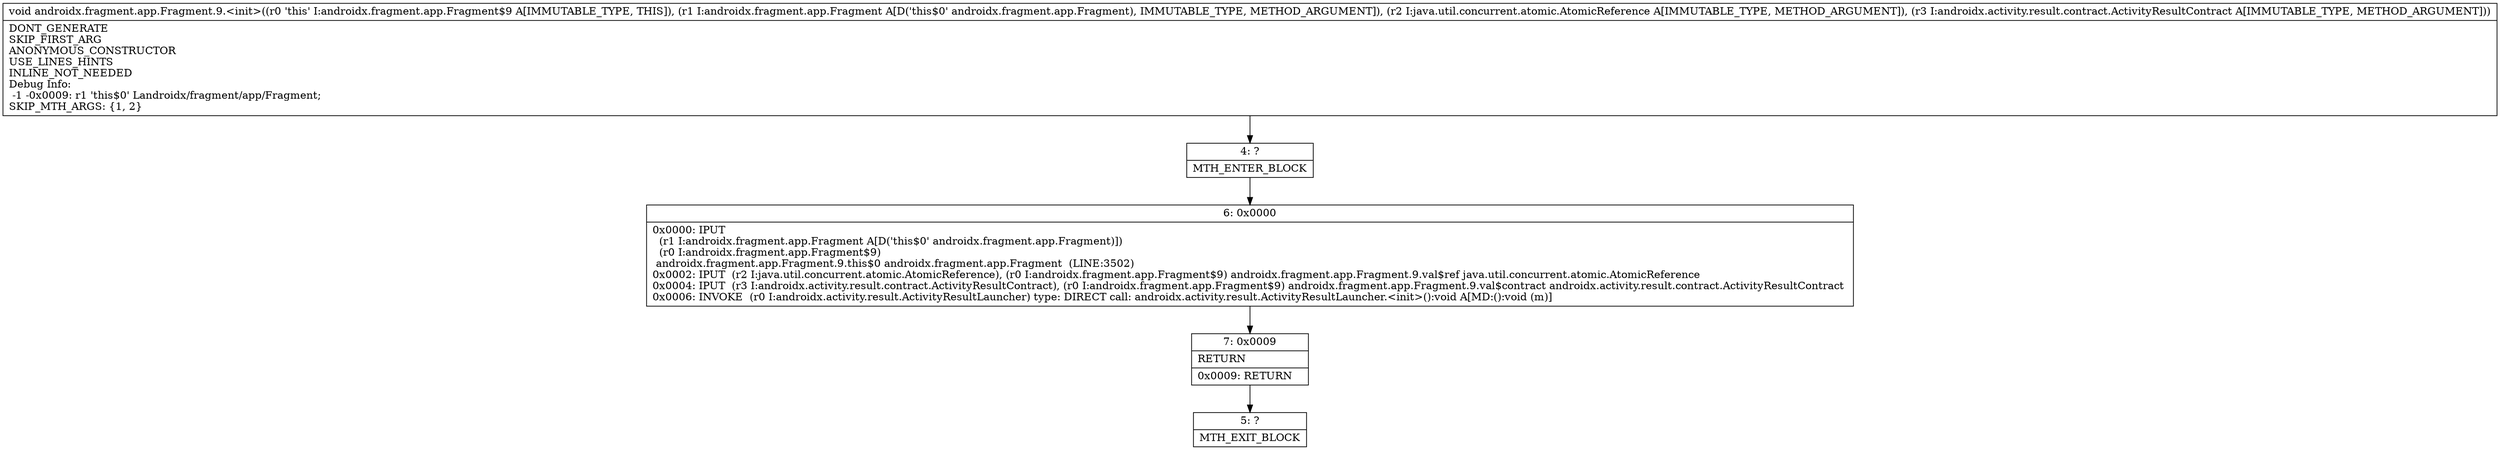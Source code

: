 digraph "CFG forandroidx.fragment.app.Fragment.9.\<init\>(Landroidx\/fragment\/app\/Fragment;Ljava\/util\/concurrent\/atomic\/AtomicReference;Landroidx\/activity\/result\/contract\/ActivityResultContract;)V" {
Node_4 [shape=record,label="{4\:\ ?|MTH_ENTER_BLOCK\l}"];
Node_6 [shape=record,label="{6\:\ 0x0000|0x0000: IPUT  \l  (r1 I:androidx.fragment.app.Fragment A[D('this$0' androidx.fragment.app.Fragment)])\l  (r0 I:androidx.fragment.app.Fragment$9)\l androidx.fragment.app.Fragment.9.this$0 androidx.fragment.app.Fragment  (LINE:3502)\l0x0002: IPUT  (r2 I:java.util.concurrent.atomic.AtomicReference), (r0 I:androidx.fragment.app.Fragment$9) androidx.fragment.app.Fragment.9.val$ref java.util.concurrent.atomic.AtomicReference \l0x0004: IPUT  (r3 I:androidx.activity.result.contract.ActivityResultContract), (r0 I:androidx.fragment.app.Fragment$9) androidx.fragment.app.Fragment.9.val$contract androidx.activity.result.contract.ActivityResultContract \l0x0006: INVOKE  (r0 I:androidx.activity.result.ActivityResultLauncher) type: DIRECT call: androidx.activity.result.ActivityResultLauncher.\<init\>():void A[MD:():void (m)]\l}"];
Node_7 [shape=record,label="{7\:\ 0x0009|RETURN\l|0x0009: RETURN   \l}"];
Node_5 [shape=record,label="{5\:\ ?|MTH_EXIT_BLOCK\l}"];
MethodNode[shape=record,label="{void androidx.fragment.app.Fragment.9.\<init\>((r0 'this' I:androidx.fragment.app.Fragment$9 A[IMMUTABLE_TYPE, THIS]), (r1 I:androidx.fragment.app.Fragment A[D('this$0' androidx.fragment.app.Fragment), IMMUTABLE_TYPE, METHOD_ARGUMENT]), (r2 I:java.util.concurrent.atomic.AtomicReference A[IMMUTABLE_TYPE, METHOD_ARGUMENT]), (r3 I:androidx.activity.result.contract.ActivityResultContract A[IMMUTABLE_TYPE, METHOD_ARGUMENT]))  | DONT_GENERATE\lSKIP_FIRST_ARG\lANONYMOUS_CONSTRUCTOR\lUSE_LINES_HINTS\lINLINE_NOT_NEEDED\lDebug Info:\l  \-1 \-0x0009: r1 'this$0' Landroidx\/fragment\/app\/Fragment;\lSKIP_MTH_ARGS: \{1, 2\}\l}"];
MethodNode -> Node_4;Node_4 -> Node_6;
Node_6 -> Node_7;
Node_7 -> Node_5;
}

